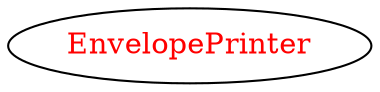 digraph dependencyGraph {
 concentrate=true;
 ranksep="2.0";
 rankdir="LR"; 
 splines="ortho";
"EnvelopePrinter" [fontcolor="red"];
}